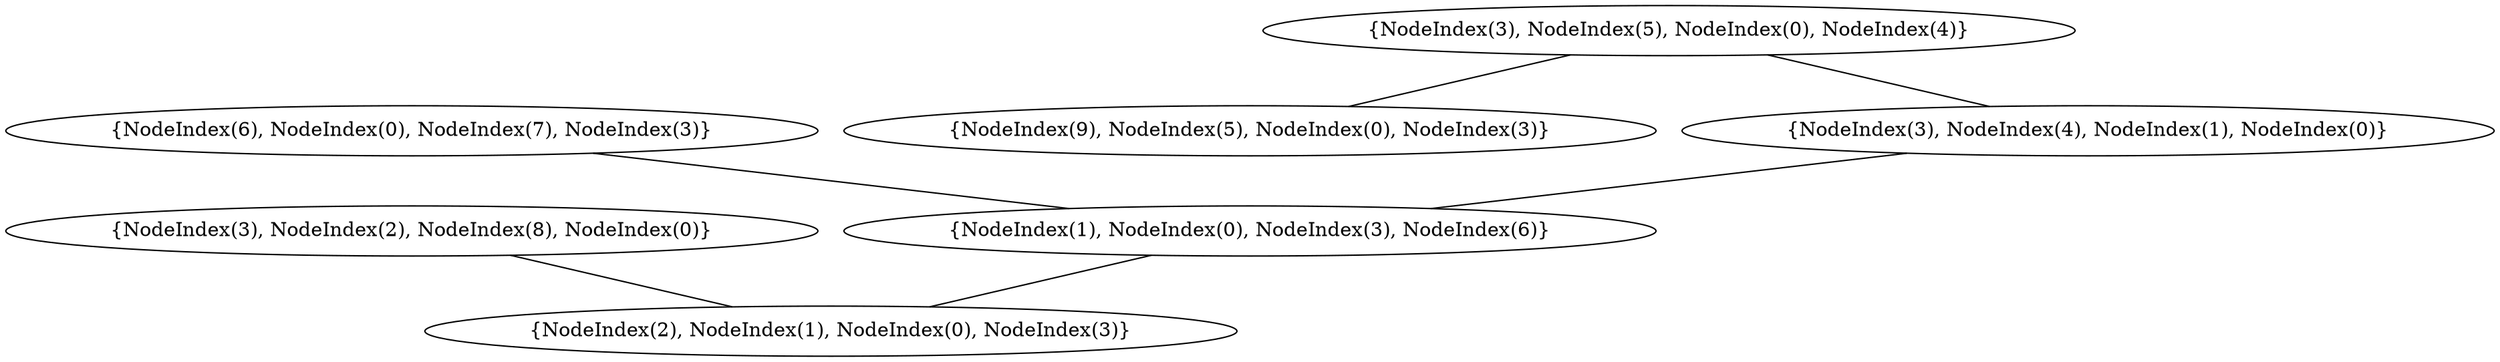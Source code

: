 graph {
    0 [ label = "{NodeIndex(2), NodeIndex(1), NodeIndex(0), NodeIndex(3)}" ]
    1 [ label = "{NodeIndex(3), NodeIndex(2), NodeIndex(8), NodeIndex(0)}" ]
    2 [ label = "{NodeIndex(9), NodeIndex(5), NodeIndex(0), NodeIndex(3)}" ]
    3 [ label = "{NodeIndex(1), NodeIndex(0), NodeIndex(3), NodeIndex(6)}" ]
    4 [ label = "{NodeIndex(6), NodeIndex(0), NodeIndex(7), NodeIndex(3)}" ]
    5 [ label = "{NodeIndex(3), NodeIndex(4), NodeIndex(1), NodeIndex(0)}" ]
    6 [ label = "{NodeIndex(3), NodeIndex(5), NodeIndex(0), NodeIndex(4)}" ]
    1 -- 0 [ ]
    3 -- 0 [ ]
    4 -- 3 [ ]
    6 -- 5 [ ]
    5 -- 3 [ ]
    6 -- 2 [ ]
}
